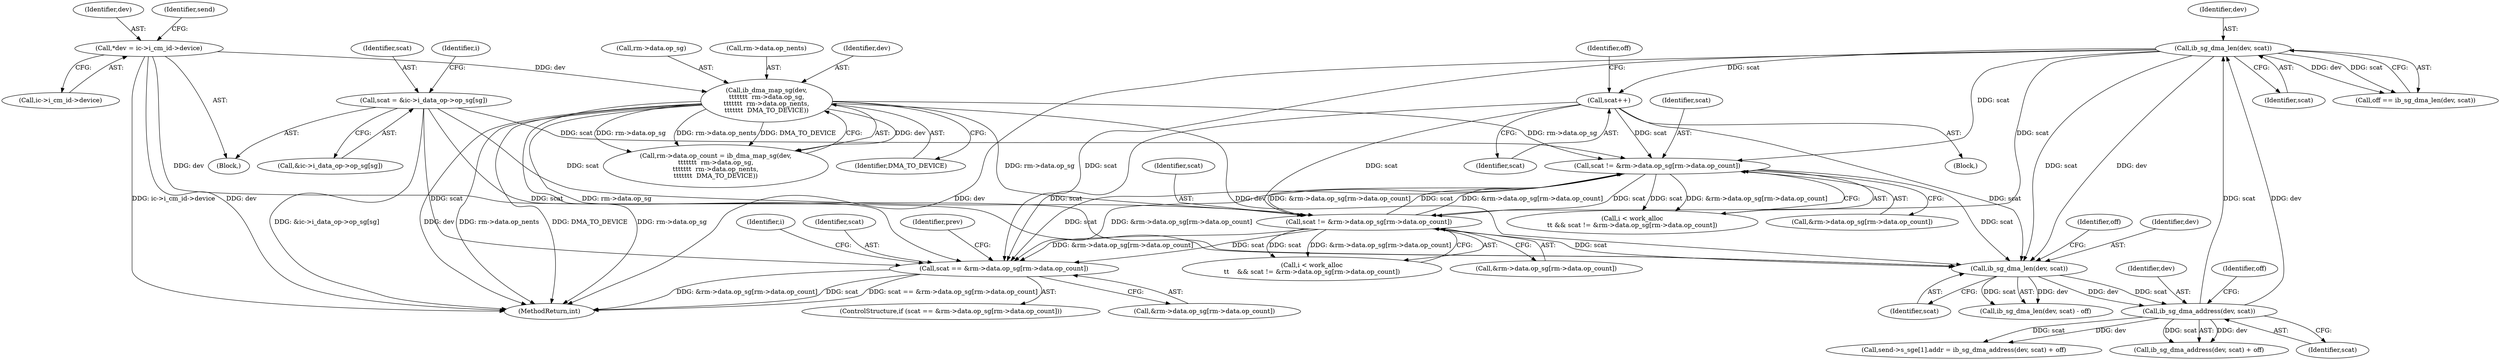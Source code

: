 digraph "0_linux_6094628bfd94323fc1cea05ec2c6affd98c18f7f@array" {
"1000900" [label="(Call,scat == &rm->data.op_sg[rm->data.op_count])"];
"1000877" [label="(Call,scat != &rm->data.op_sg[rm->data.op_count])"];
"1000686" [label="(Call,scat != &rm->data.op_sg[rm->data.op_count])"];
"1000748" [label="(Call,ib_sg_dma_len(dev, scat))"];
"1000726" [label="(Call,ib_sg_dma_address(dev, scat))"];
"1000706" [label="(Call,ib_sg_dma_len(dev, scat))"];
"1000370" [label="(Call,ib_dma_map_sg(dev,\n\t\t\t\t\t\t\t  rm->data.op_sg,\n\t\t\t\t\t\t\t  rm->data.op_nents,\n\t\t\t\t\t\t\t  DMA_TO_DEVICE))"];
"1000132" [label="(Call,*dev = ic->i_cm_id->device)"];
"1000583" [label="(Call,scat = &ic->i_data_op->op_sg[sg])"];
"1000752" [label="(Call,scat++)"];
"1000371" [label="(Identifier,dev)"];
"1000917" [label="(Identifier,prev)"];
"1000372" [label="(Call,rm->data.op_sg)"];
"1000751" [label="(Block,)"];
"1001051" [label="(MethodReturn,int)"];
"1000749" [label="(Identifier,dev)"];
"1000902" [label="(Call,&rm->data.op_sg[rm->data.op_count])"];
"1000878" [label="(Identifier,scat)"];
"1000873" [label="(Call,i < work_alloc\n\t\t && scat != &rm->data.op_sg[rm->data.op_count])"];
"1000682" [label="(Call,i < work_alloc\n\t\t    && scat != &rm->data.op_sg[rm->data.op_count])"];
"1000686" [label="(Call,scat != &rm->data.op_sg[rm->data.op_count])"];
"1000717" [label="(Call,send->s_sge[1].addr = ib_sg_dma_address(dev, scat) + off)"];
"1000364" [label="(Call,rm->data.op_count = ib_dma_map_sg(dev,\n\t\t\t\t\t\t\t  rm->data.op_sg,\n\t\t\t\t\t\t\t  rm->data.op_nents,\n\t\t\t\t\t\t\t  DMA_TO_DEVICE))"];
"1000746" [label="(Call,off == ib_sg_dma_len(dev, scat))"];
"1000748" [label="(Call,ib_sg_dma_len(dev, scat))"];
"1000583" [label="(Call,scat = &ic->i_data_op->op_sg[sg])"];
"1000584" [label="(Identifier,scat)"];
"1000727" [label="(Identifier,dev)"];
"1000879" [label="(Call,&rm->data.op_sg[rm->data.op_count])"];
"1000750" [label="(Identifier,scat)"];
"1000687" [label="(Identifier,scat)"];
"1000377" [label="(Call,rm->data.op_nents)"];
"1000877" [label="(Call,scat != &rm->data.op_sg[rm->data.op_count])"];
"1000936" [label="(Identifier,i)"];
"1000594" [label="(Identifier,i)"];
"1000705" [label="(Call,ib_sg_dma_len(dev, scat) - off)"];
"1000900" [label="(Call,scat == &rm->data.op_sg[rm->data.op_count])"];
"1000708" [label="(Identifier,scat)"];
"1000753" [label="(Identifier,scat)"];
"1000707" [label="(Identifier,dev)"];
"1000725" [label="(Call,ib_sg_dma_address(dev, scat) + off)"];
"1000752" [label="(Call,scat++)"];
"1000382" [label="(Identifier,DMA_TO_DEVICE)"];
"1000132" [label="(Call,*dev = ic->i_cm_id->device)"];
"1000729" [label="(Identifier,off)"];
"1000370" [label="(Call,ib_dma_map_sg(dev,\n\t\t\t\t\t\t\t  rm->data.op_sg,\n\t\t\t\t\t\t\t  rm->data.op_nents,\n\t\t\t\t\t\t\t  DMA_TO_DEVICE))"];
"1000141" [label="(Identifier,send)"];
"1000755" [label="(Identifier,off)"];
"1000585" [label="(Call,&ic->i_data_op->op_sg[sg])"];
"1000899" [label="(ControlStructure,if (scat == &rm->data.op_sg[rm->data.op_count]))"];
"1000133" [label="(Identifier,dev)"];
"1000726" [label="(Call,ib_sg_dma_address(dev, scat))"];
"1000901" [label="(Identifier,scat)"];
"1000728" [label="(Identifier,scat)"];
"1000124" [label="(Block,)"];
"1000134" [label="(Call,ic->i_cm_id->device)"];
"1000709" [label="(Identifier,off)"];
"1000706" [label="(Call,ib_sg_dma_len(dev, scat))"];
"1000688" [label="(Call,&rm->data.op_sg[rm->data.op_count])"];
"1000900" -> "1000899"  [label="AST: "];
"1000900" -> "1000902"  [label="CFG: "];
"1000901" -> "1000900"  [label="AST: "];
"1000902" -> "1000900"  [label="AST: "];
"1000917" -> "1000900"  [label="CFG: "];
"1000936" -> "1000900"  [label="CFG: "];
"1000900" -> "1001051"  [label="DDG: scat == &rm->data.op_sg[rm->data.op_count]"];
"1000900" -> "1001051"  [label="DDG: &rm->data.op_sg[rm->data.op_count]"];
"1000900" -> "1001051"  [label="DDG: scat"];
"1000877" -> "1000900"  [label="DDG: scat"];
"1000877" -> "1000900"  [label="DDG: &rm->data.op_sg[rm->data.op_count]"];
"1000686" -> "1000900"  [label="DDG: scat"];
"1000686" -> "1000900"  [label="DDG: &rm->data.op_sg[rm->data.op_count]"];
"1000748" -> "1000900"  [label="DDG: scat"];
"1000583" -> "1000900"  [label="DDG: scat"];
"1000752" -> "1000900"  [label="DDG: scat"];
"1000370" -> "1000900"  [label="DDG: rm->data.op_sg"];
"1000877" -> "1000873"  [label="AST: "];
"1000877" -> "1000879"  [label="CFG: "];
"1000878" -> "1000877"  [label="AST: "];
"1000879" -> "1000877"  [label="AST: "];
"1000873" -> "1000877"  [label="CFG: "];
"1000877" -> "1000686"  [label="DDG: scat"];
"1000877" -> "1000686"  [label="DDG: &rm->data.op_sg[rm->data.op_count]"];
"1000877" -> "1000706"  [label="DDG: scat"];
"1000877" -> "1000873"  [label="DDG: scat"];
"1000877" -> "1000873"  [label="DDG: &rm->data.op_sg[rm->data.op_count]"];
"1000686" -> "1000877"  [label="DDG: scat"];
"1000686" -> "1000877"  [label="DDG: &rm->data.op_sg[rm->data.op_count]"];
"1000748" -> "1000877"  [label="DDG: scat"];
"1000583" -> "1000877"  [label="DDG: scat"];
"1000752" -> "1000877"  [label="DDG: scat"];
"1000370" -> "1000877"  [label="DDG: rm->data.op_sg"];
"1000686" -> "1000682"  [label="AST: "];
"1000686" -> "1000688"  [label="CFG: "];
"1000687" -> "1000686"  [label="AST: "];
"1000688" -> "1000686"  [label="AST: "];
"1000682" -> "1000686"  [label="CFG: "];
"1000686" -> "1000682"  [label="DDG: scat"];
"1000686" -> "1000682"  [label="DDG: &rm->data.op_sg[rm->data.op_count]"];
"1000748" -> "1000686"  [label="DDG: scat"];
"1000583" -> "1000686"  [label="DDG: scat"];
"1000752" -> "1000686"  [label="DDG: scat"];
"1000370" -> "1000686"  [label="DDG: rm->data.op_sg"];
"1000686" -> "1000706"  [label="DDG: scat"];
"1000748" -> "1000746"  [label="AST: "];
"1000748" -> "1000750"  [label="CFG: "];
"1000749" -> "1000748"  [label="AST: "];
"1000750" -> "1000748"  [label="AST: "];
"1000746" -> "1000748"  [label="CFG: "];
"1000748" -> "1001051"  [label="DDG: dev"];
"1000748" -> "1000706"  [label="DDG: dev"];
"1000748" -> "1000706"  [label="DDG: scat"];
"1000748" -> "1000746"  [label="DDG: dev"];
"1000748" -> "1000746"  [label="DDG: scat"];
"1000726" -> "1000748"  [label="DDG: dev"];
"1000726" -> "1000748"  [label="DDG: scat"];
"1000748" -> "1000752"  [label="DDG: scat"];
"1000726" -> "1000725"  [label="AST: "];
"1000726" -> "1000728"  [label="CFG: "];
"1000727" -> "1000726"  [label="AST: "];
"1000728" -> "1000726"  [label="AST: "];
"1000729" -> "1000726"  [label="CFG: "];
"1000726" -> "1000717"  [label="DDG: dev"];
"1000726" -> "1000717"  [label="DDG: scat"];
"1000726" -> "1000725"  [label="DDG: dev"];
"1000726" -> "1000725"  [label="DDG: scat"];
"1000706" -> "1000726"  [label="DDG: dev"];
"1000706" -> "1000726"  [label="DDG: scat"];
"1000706" -> "1000705"  [label="AST: "];
"1000706" -> "1000708"  [label="CFG: "];
"1000707" -> "1000706"  [label="AST: "];
"1000708" -> "1000706"  [label="AST: "];
"1000709" -> "1000706"  [label="CFG: "];
"1000706" -> "1000705"  [label="DDG: dev"];
"1000706" -> "1000705"  [label="DDG: scat"];
"1000370" -> "1000706"  [label="DDG: dev"];
"1000132" -> "1000706"  [label="DDG: dev"];
"1000583" -> "1000706"  [label="DDG: scat"];
"1000752" -> "1000706"  [label="DDG: scat"];
"1000370" -> "1000364"  [label="AST: "];
"1000370" -> "1000382"  [label="CFG: "];
"1000371" -> "1000370"  [label="AST: "];
"1000372" -> "1000370"  [label="AST: "];
"1000377" -> "1000370"  [label="AST: "];
"1000382" -> "1000370"  [label="AST: "];
"1000364" -> "1000370"  [label="CFG: "];
"1000370" -> "1001051"  [label="DDG: rm->data.op_nents"];
"1000370" -> "1001051"  [label="DDG: DMA_TO_DEVICE"];
"1000370" -> "1001051"  [label="DDG: rm->data.op_sg"];
"1000370" -> "1001051"  [label="DDG: dev"];
"1000370" -> "1000364"  [label="DDG: dev"];
"1000370" -> "1000364"  [label="DDG: rm->data.op_sg"];
"1000370" -> "1000364"  [label="DDG: rm->data.op_nents"];
"1000370" -> "1000364"  [label="DDG: DMA_TO_DEVICE"];
"1000132" -> "1000370"  [label="DDG: dev"];
"1000132" -> "1000124"  [label="AST: "];
"1000132" -> "1000134"  [label="CFG: "];
"1000133" -> "1000132"  [label="AST: "];
"1000134" -> "1000132"  [label="AST: "];
"1000141" -> "1000132"  [label="CFG: "];
"1000132" -> "1001051"  [label="DDG: ic->i_cm_id->device"];
"1000132" -> "1001051"  [label="DDG: dev"];
"1000583" -> "1000124"  [label="AST: "];
"1000583" -> "1000585"  [label="CFG: "];
"1000584" -> "1000583"  [label="AST: "];
"1000585" -> "1000583"  [label="AST: "];
"1000594" -> "1000583"  [label="CFG: "];
"1000583" -> "1001051"  [label="DDG: &ic->i_data_op->op_sg[sg]"];
"1000752" -> "1000751"  [label="AST: "];
"1000752" -> "1000753"  [label="CFG: "];
"1000753" -> "1000752"  [label="AST: "];
"1000755" -> "1000752"  [label="CFG: "];
}
